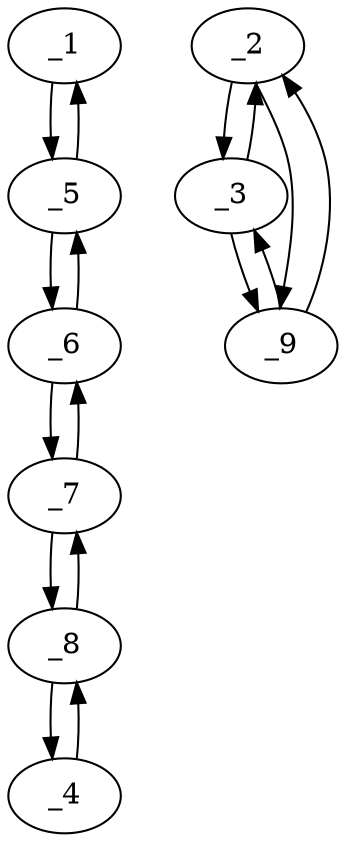 digraph s1665_07 {
	_1	 [x="118.000000",
		y="124.000000"];
	_5	 [x="108.000000",
		y="113.000000"];
	_1 -> _5	 [angle="-2.308611",
		orient="-0.739940"];
	_2	 [x="180.000000",
		y="125.000000"];
	_3	 [x="182.000000",
		y="127.000000"];
	_2 -> _3	 [angle="0.785398",
		orient="0.707107"];
	_9	 [x="192.000000",
		y="121.000000"];
	_2 -> _9	 [angle="-0.321751",
		orient="-0.316228"];
	_3 -> _2	 [angle="-2.356194",
		orient="-0.707107"];
	_3 -> _9	 [angle="-0.540420",
		orient="-0.514496"];
	_4	 [x="71.000000",
		y="158.000000"];
	_8	 [x="78.000000",
		y="144.000000"];
	_4 -> _8	 [angle="-1.107149",
		orient="-0.894427"];
	_5 -> _1	 [angle="0.832981",
		orient="0.739940"];
	_6	 [x="96.000000",
		y="121.000000"];
	_5 -> _6	 [angle="2.553590",
		orient="0.554700"];
	_6 -> _5	 [angle="-0.588003",
		orient="-0.554700"];
	_7	 [x="86.000000",
		y="132.000000"];
	_6 -> _7	 [angle="2.308611",
		orient="0.739940"];
	_7 -> _6	 [angle="-0.832981",
		orient="-0.739940"];
	_7 -> _8	 [angle="2.158799",
		orient="0.832050"];
	_8 -> _4	 [angle="2.034444",
		orient="0.894427"];
	_8 -> _7	 [angle="-0.982794",
		orient="-0.832050"];
	_9 -> _2	 [angle="2.819842",
		orient="0.316228"];
	_9 -> _3	 [angle="2.601173",
		orient="0.514496"];
}
